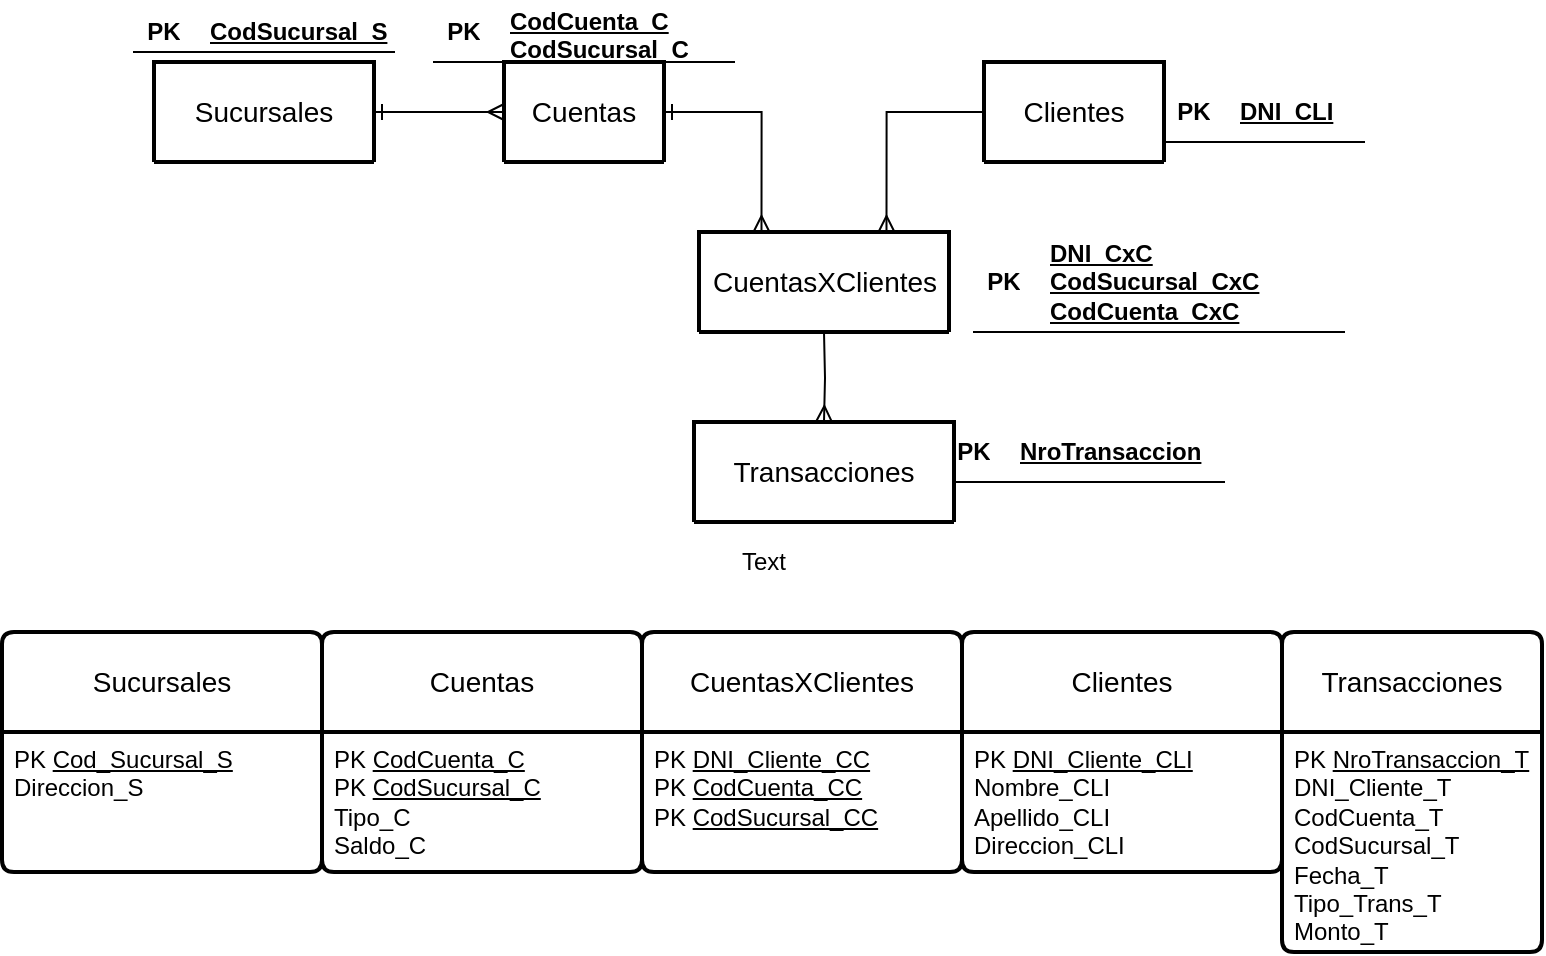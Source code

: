<mxfile version="21.5.2" type="github">
  <diagram name="Página-1" id="SRd3oAynorppFmsBYYN7">
    <mxGraphModel dx="1420" dy="710" grid="1" gridSize="10" guides="1" tooltips="1" connect="1" arrows="1" fold="1" page="1" pageScale="1" pageWidth="827" pageHeight="1169" math="0" shadow="0">
      <root>
        <mxCell id="0" />
        <mxCell id="1" parent="0" />
        <mxCell id="0un2Plr5lw4UfMRJ4hNn-16" style="edgeStyle=orthogonalEdgeStyle;rounded=0;orthogonalLoop=1;jettySize=auto;html=1;exitX=1;exitY=0.5;exitDx=0;exitDy=0;entryX=0;entryY=0.5;entryDx=0;entryDy=0;endArrow=ERmany;endFill=0;startArrow=ERone;startFill=0;" parent="1" source="0un2Plr5lw4UfMRJ4hNn-54" target="0un2Plr5lw4UfMRJ4hNn-56" edge="1">
          <mxGeometry relative="1" as="geometry">
            <mxPoint x="210" y="140" as="sourcePoint" />
            <mxPoint x="270" y="140" as="targetPoint" />
          </mxGeometry>
        </mxCell>
        <mxCell id="0un2Plr5lw4UfMRJ4hNn-19" style="edgeStyle=orthogonalEdgeStyle;rounded=0;orthogonalLoop=1;jettySize=auto;html=1;exitX=1;exitY=0.5;exitDx=0;exitDy=0;entryX=0.25;entryY=0;entryDx=0;entryDy=0;endArrow=ERmany;endFill=0;startArrow=ERone;startFill=0;" parent="1" source="0un2Plr5lw4UfMRJ4hNn-56" target="0un2Plr5lw4UfMRJ4hNn-60" edge="1">
          <mxGeometry relative="1" as="geometry">
            <mxPoint x="370" y="140" as="sourcePoint" />
            <mxPoint x="415" y="210" as="targetPoint" />
          </mxGeometry>
        </mxCell>
        <mxCell id="0un2Plr5lw4UfMRJ4hNn-18" style="edgeStyle=orthogonalEdgeStyle;rounded=0;orthogonalLoop=1;jettySize=auto;html=1;exitX=0;exitY=0.5;exitDx=0;exitDy=0;entryX=0.75;entryY=0;entryDx=0;entryDy=0;endArrow=ERmany;fontSize=12;endFill=0;" parent="1" source="0un2Plr5lw4UfMRJ4hNn-58" target="0un2Plr5lw4UfMRJ4hNn-60" edge="1">
          <mxGeometry relative="1" as="geometry">
            <mxPoint x="510" y="140" as="sourcePoint" />
            <mxPoint x="465" y="210" as="targetPoint" />
          </mxGeometry>
        </mxCell>
        <mxCell id="0un2Plr5lw4UfMRJ4hNn-20" style="edgeStyle=orthogonalEdgeStyle;rounded=0;orthogonalLoop=1;jettySize=auto;html=1;exitX=0.5;exitY=1;exitDx=0;exitDy=0;entryX=0.5;entryY=0;entryDx=0;entryDy=0;endArrow=ERmany;fontSize=12;endFill=0;" parent="1" target="0un2Plr5lw4UfMRJ4hNn-62" edge="1">
          <mxGeometry relative="1" as="geometry">
            <mxPoint x="440" y="250" as="sourcePoint" />
            <mxPoint x="440" y="295" as="targetPoint" />
          </mxGeometry>
        </mxCell>
        <mxCell id="0un2Plr5lw4UfMRJ4hNn-22" value="" style="shape=table;startSize=0;container=1;collapsible=1;childLayout=tableLayout;fixedRows=1;rowLines=0;fontStyle=0;align=center;resizeLast=1;strokeColor=none;fillColor=none;collapsible=0;fontFamily=Helvetica;fontSize=12;fontColor=default;" parent="1" vertex="1">
          <mxGeometry x="500" y="295" width="140" height="30" as="geometry" />
        </mxCell>
        <mxCell id="0un2Plr5lw4UfMRJ4hNn-23" value="" style="shape=tableRow;horizontal=0;startSize=0;swimlaneHead=0;swimlaneBody=0;fillColor=none;collapsible=0;dropTarget=0;points=[[0,0.5],[1,0.5]];portConstraint=eastwest;top=0;left=0;right=0;bottom=1;fontFamily=Helvetica;fontSize=12;fontColor=default;" parent="0un2Plr5lw4UfMRJ4hNn-22" vertex="1">
          <mxGeometry width="140" height="30" as="geometry" />
        </mxCell>
        <mxCell id="0un2Plr5lw4UfMRJ4hNn-24" value="PK" style="shape=partialRectangle;connectable=0;fillColor=none;top=0;left=0;bottom=0;right=0;fontStyle=1;overflow=hidden;whiteSpace=wrap;html=1;fontFamily=Helvetica;fontSize=12;fontColor=default;" parent="0un2Plr5lw4UfMRJ4hNn-23" vertex="1">
          <mxGeometry width="30" height="30" as="geometry">
            <mxRectangle width="30" height="30" as="alternateBounds" />
          </mxGeometry>
        </mxCell>
        <mxCell id="0un2Plr5lw4UfMRJ4hNn-25" value="NroTransaccion" style="shape=partialRectangle;connectable=0;fillColor=none;top=0;left=0;bottom=0;right=0;align=left;spacingLeft=6;fontStyle=5;overflow=hidden;whiteSpace=wrap;html=1;fontFamily=Helvetica;fontSize=12;fontColor=default;" parent="0un2Plr5lw4UfMRJ4hNn-23" vertex="1">
          <mxGeometry x="30" width="110" height="30" as="geometry">
            <mxRectangle width="110" height="30" as="alternateBounds" />
          </mxGeometry>
        </mxCell>
        <mxCell id="0un2Plr5lw4UfMRJ4hNn-34" value="" style="shape=table;startSize=0;container=1;collapsible=1;childLayout=tableLayout;fixedRows=1;rowLines=0;fontStyle=0;align=center;resizeLast=1;strokeColor=none;fillColor=none;collapsible=0;fontFamily=Helvetica;fontSize=12;fontColor=default;" parent="1" vertex="1">
          <mxGeometry x="95" y="90" width="130" height="30" as="geometry" />
        </mxCell>
        <mxCell id="0un2Plr5lw4UfMRJ4hNn-35" value="" style="shape=tableRow;horizontal=0;startSize=0;swimlaneHead=0;swimlaneBody=0;fillColor=none;collapsible=0;dropTarget=0;points=[[0,0.5],[1,0.5]];portConstraint=eastwest;top=0;left=0;right=0;bottom=1;fontFamily=Helvetica;fontSize=12;fontColor=default;" parent="0un2Plr5lw4UfMRJ4hNn-34" vertex="1">
          <mxGeometry width="130" height="20" as="geometry" />
        </mxCell>
        <mxCell id="0un2Plr5lw4UfMRJ4hNn-36" value="PK" style="shape=partialRectangle;connectable=0;fillColor=none;top=0;left=0;bottom=0;right=0;fontStyle=1;overflow=hidden;whiteSpace=wrap;html=1;fontFamily=Helvetica;fontSize=12;fontColor=default;" parent="0un2Plr5lw4UfMRJ4hNn-35" vertex="1">
          <mxGeometry width="30" height="20" as="geometry">
            <mxRectangle width="30" height="20" as="alternateBounds" />
          </mxGeometry>
        </mxCell>
        <mxCell id="0un2Plr5lw4UfMRJ4hNn-37" value="CodSucursal_S" style="shape=partialRectangle;connectable=0;fillColor=none;top=0;left=0;bottom=0;right=0;align=left;spacingLeft=6;fontStyle=5;overflow=hidden;whiteSpace=wrap;html=1;fontFamily=Helvetica;fontSize=12;fontColor=default;" parent="0un2Plr5lw4UfMRJ4hNn-35" vertex="1">
          <mxGeometry x="30" width="100" height="20" as="geometry">
            <mxRectangle width="100" height="20" as="alternateBounds" />
          </mxGeometry>
        </mxCell>
        <mxCell id="0un2Plr5lw4UfMRJ4hNn-38" value="" style="shape=table;startSize=0;container=1;collapsible=1;childLayout=tableLayout;fixedRows=1;rowLines=0;fontStyle=0;align=center;resizeLast=1;strokeColor=none;fillColor=none;collapsible=0;fontFamily=Helvetica;fontSize=12;fontColor=default;" parent="1" vertex="1">
          <mxGeometry x="245" y="85" width="150" height="40" as="geometry" />
        </mxCell>
        <mxCell id="0un2Plr5lw4UfMRJ4hNn-39" value="" style="shape=tableRow;horizontal=0;startSize=0;swimlaneHead=0;swimlaneBody=0;fillColor=none;collapsible=0;dropTarget=0;points=[[0,0.5],[1,0.5]];portConstraint=eastwest;top=0;left=0;right=0;bottom=1;fontFamily=Helvetica;fontSize=12;fontColor=default;" parent="0un2Plr5lw4UfMRJ4hNn-38" vertex="1">
          <mxGeometry width="150" height="30" as="geometry" />
        </mxCell>
        <mxCell id="0un2Plr5lw4UfMRJ4hNn-40" value="PK" style="shape=partialRectangle;connectable=0;fillColor=none;top=0;left=0;bottom=0;right=0;fontStyle=1;overflow=hidden;whiteSpace=wrap;html=1;fontFamily=Helvetica;fontSize=12;fontColor=default;" parent="0un2Plr5lw4UfMRJ4hNn-39" vertex="1">
          <mxGeometry width="30" height="30" as="geometry">
            <mxRectangle width="30" height="30" as="alternateBounds" />
          </mxGeometry>
        </mxCell>
        <mxCell id="0un2Plr5lw4UfMRJ4hNn-41" value="CodCuenta_C&lt;br&gt;CodSucursal_C" style="shape=partialRectangle;connectable=0;fillColor=none;top=0;left=0;bottom=0;right=0;align=left;spacingLeft=6;fontStyle=5;overflow=hidden;whiteSpace=wrap;html=1;fontFamily=Helvetica;fontSize=12;fontColor=default;" parent="0un2Plr5lw4UfMRJ4hNn-39" vertex="1">
          <mxGeometry x="30" width="120" height="30" as="geometry">
            <mxRectangle width="120" height="30" as="alternateBounds" />
          </mxGeometry>
        </mxCell>
        <mxCell id="0un2Plr5lw4UfMRJ4hNn-42" value="" style="shape=table;startSize=0;container=1;collapsible=1;childLayout=tableLayout;fixedRows=1;rowLines=0;fontStyle=0;align=center;resizeLast=1;strokeColor=none;fillColor=none;collapsible=0;fontFamily=Helvetica;fontSize=12;fontColor=default;" parent="1" vertex="1">
          <mxGeometry x="610" y="125" width="100" height="30" as="geometry" />
        </mxCell>
        <mxCell id="0un2Plr5lw4UfMRJ4hNn-43" value="" style="shape=tableRow;horizontal=0;startSize=0;swimlaneHead=0;swimlaneBody=0;fillColor=none;collapsible=0;dropTarget=0;points=[[0,0.5],[1,0.5]];portConstraint=eastwest;top=0;left=0;right=0;bottom=1;fontFamily=Helvetica;fontSize=12;fontColor=default;" parent="0un2Plr5lw4UfMRJ4hNn-42" vertex="1">
          <mxGeometry width="100" height="30" as="geometry" />
        </mxCell>
        <mxCell id="0un2Plr5lw4UfMRJ4hNn-44" value="PK" style="shape=partialRectangle;connectable=0;fillColor=none;top=0;left=0;bottom=0;right=0;fontStyle=1;overflow=hidden;whiteSpace=wrap;html=1;fontFamily=Helvetica;fontSize=12;fontColor=default;" parent="0un2Plr5lw4UfMRJ4hNn-43" vertex="1">
          <mxGeometry width="30" height="30" as="geometry">
            <mxRectangle width="30" height="30" as="alternateBounds" />
          </mxGeometry>
        </mxCell>
        <mxCell id="0un2Plr5lw4UfMRJ4hNn-45" value="DNI_CLI" style="shape=partialRectangle;connectable=0;fillColor=none;top=0;left=0;bottom=0;right=0;align=left;spacingLeft=6;fontStyle=5;overflow=hidden;whiteSpace=wrap;html=1;fontFamily=Helvetica;fontSize=12;fontColor=default;" parent="0un2Plr5lw4UfMRJ4hNn-43" vertex="1">
          <mxGeometry x="30" width="70" height="30" as="geometry">
            <mxRectangle width="70" height="30" as="alternateBounds" />
          </mxGeometry>
        </mxCell>
        <mxCell id="0un2Plr5lw4UfMRJ4hNn-46" value="" style="shape=table;startSize=0;container=1;collapsible=1;childLayout=tableLayout;fixedRows=1;rowLines=0;fontStyle=0;align=center;resizeLast=1;strokeColor=none;fillColor=none;collapsible=0;fontFamily=Helvetica;fontSize=12;fontColor=default;" parent="1" vertex="1">
          <mxGeometry x="515" y="200" width="185" height="60" as="geometry" />
        </mxCell>
        <mxCell id="0un2Plr5lw4UfMRJ4hNn-47" value="" style="shape=tableRow;horizontal=0;startSize=0;swimlaneHead=0;swimlaneBody=0;fillColor=none;collapsible=0;dropTarget=0;points=[[0,0.5],[1,0.5]];portConstraint=eastwest;top=0;left=0;right=0;bottom=1;fontFamily=Helvetica;fontSize=12;fontColor=default;" parent="0un2Plr5lw4UfMRJ4hNn-46" vertex="1">
          <mxGeometry width="185" height="50" as="geometry" />
        </mxCell>
        <mxCell id="0un2Plr5lw4UfMRJ4hNn-48" value="PK" style="shape=partialRectangle;connectable=0;fillColor=none;top=0;left=0;bottom=0;right=0;fontStyle=1;overflow=hidden;whiteSpace=wrap;html=1;fontFamily=Helvetica;fontSize=12;fontColor=default;" parent="0un2Plr5lw4UfMRJ4hNn-47" vertex="1">
          <mxGeometry width="30" height="50" as="geometry">
            <mxRectangle width="30" height="50" as="alternateBounds" />
          </mxGeometry>
        </mxCell>
        <mxCell id="0un2Plr5lw4UfMRJ4hNn-49" value="DNI_CxC&lt;br&gt;CodSucursal_CxC&lt;br&gt;CodCuenta_CxC" style="shape=partialRectangle;connectable=0;fillColor=none;top=0;left=0;bottom=0;right=0;align=left;spacingLeft=6;fontStyle=5;overflow=hidden;whiteSpace=wrap;html=1;fontFamily=Helvetica;fontSize=12;fontColor=default;" parent="0un2Plr5lw4UfMRJ4hNn-47" vertex="1">
          <mxGeometry x="30" width="155" height="50" as="geometry">
            <mxRectangle width="155" height="50" as="alternateBounds" />
          </mxGeometry>
        </mxCell>
        <mxCell id="0un2Plr5lw4UfMRJ4hNn-54" value="Sucursales" style="swimlane;childLayout=stackLayout;horizontal=1;startSize=50;horizontalStack=0;rounded=1;fontSize=14;fontStyle=0;strokeWidth=2;resizeParent=0;resizeLast=1;shadow=0;dashed=0;align=center;arcSize=4;whiteSpace=wrap;html=1;fontFamily=Helvetica;fontColor=default;" parent="1" vertex="1" collapsed="1">
          <mxGeometry x="105" y="115" width="110" height="50" as="geometry">
            <mxRectangle x="105" y="115" width="160" height="120" as="alternateBounds" />
          </mxGeometry>
        </mxCell>
        <mxCell id="0un2Plr5lw4UfMRJ4hNn-55" value="PK &lt;u&gt;Cod_Sucursal_S&lt;/u&gt;&lt;br&gt;Direccion_S" style="align=left;strokeColor=none;fillColor=none;spacingLeft=4;fontSize=12;verticalAlign=top;resizable=0;rotatable=0;part=1;html=1;fontFamily=Helvetica;fontColor=default;" parent="0un2Plr5lw4UfMRJ4hNn-54" vertex="1">
          <mxGeometry y="50" width="160" height="70" as="geometry" />
        </mxCell>
        <mxCell id="0un2Plr5lw4UfMRJ4hNn-56" value="Cuentas" style="swimlane;childLayout=stackLayout;horizontal=1;startSize=50;horizontalStack=0;rounded=1;fontSize=14;fontStyle=0;strokeWidth=2;resizeParent=0;resizeLast=1;shadow=0;dashed=0;align=center;arcSize=4;whiteSpace=wrap;html=1;fontFamily=Helvetica;fontColor=default;" parent="1" vertex="1" collapsed="1">
          <mxGeometry x="280" y="115" width="80" height="50" as="geometry">
            <mxRectangle x="280" y="115" width="160" height="120" as="alternateBounds" />
          </mxGeometry>
        </mxCell>
        <mxCell id="0un2Plr5lw4UfMRJ4hNn-57" value="PK &lt;u&gt;CodCuenta_C&lt;/u&gt;&lt;br&gt;PK &lt;u&gt;CodSucursal_C&lt;/u&gt;&lt;br&gt;Tipo_C&lt;br&gt;Saldo_C" style="align=left;strokeColor=none;fillColor=none;spacingLeft=4;fontSize=12;verticalAlign=top;resizable=0;rotatable=0;part=1;html=1;fontFamily=Helvetica;fontColor=default;" parent="0un2Plr5lw4UfMRJ4hNn-56" vertex="1">
          <mxGeometry y="50" width="160" height="70" as="geometry" />
        </mxCell>
        <mxCell id="0un2Plr5lw4UfMRJ4hNn-58" value="Clientes" style="swimlane;childLayout=stackLayout;horizontal=1;startSize=50;horizontalStack=0;rounded=1;fontSize=14;fontStyle=0;strokeWidth=2;resizeParent=0;resizeLast=1;shadow=0;dashed=0;align=center;arcSize=4;whiteSpace=wrap;html=1;fontFamily=Helvetica;fontColor=default;" parent="1" vertex="1" collapsed="1">
          <mxGeometry x="520" y="115" width="90" height="50" as="geometry">
            <mxRectangle x="520" y="115" width="160" height="120" as="alternateBounds" />
          </mxGeometry>
        </mxCell>
        <mxCell id="0un2Plr5lw4UfMRJ4hNn-59" value="PK &lt;u&gt;DNI_Cliente_CLI&lt;/u&gt;&lt;br&gt;Nombre_CLI&lt;br&gt;Apellido_CLI&lt;br&gt;Direccion_CLI" style="align=left;strokeColor=none;fillColor=none;spacingLeft=4;fontSize=12;verticalAlign=top;resizable=0;rotatable=0;part=1;html=1;fontFamily=Helvetica;fontColor=default;" parent="0un2Plr5lw4UfMRJ4hNn-58" vertex="1">
          <mxGeometry y="50" width="160" height="70" as="geometry" />
        </mxCell>
        <mxCell id="0un2Plr5lw4UfMRJ4hNn-60" value="CuentasXClientes" style="swimlane;childLayout=stackLayout;horizontal=1;startSize=50;horizontalStack=0;rounded=1;fontSize=14;fontStyle=0;strokeWidth=2;resizeParent=0;resizeLast=1;shadow=0;dashed=0;align=center;arcSize=4;whiteSpace=wrap;html=1;fontFamily=Helvetica;fontColor=default;" parent="1" vertex="1" collapsed="1">
          <mxGeometry x="377.5" y="200" width="125" height="50" as="geometry">
            <mxRectangle x="377.5" y="200" width="160" height="120" as="alternateBounds" />
          </mxGeometry>
        </mxCell>
        <mxCell id="0un2Plr5lw4UfMRJ4hNn-61" value="PK &lt;u&gt;DNI_Cliente_CC&lt;/u&gt;&lt;br&gt;PK &lt;u&gt;CodCuenta_CC&lt;/u&gt;&lt;br&gt;PK &lt;u&gt;CodSucursal_CC&lt;/u&gt;" style="align=left;strokeColor=none;fillColor=none;spacingLeft=4;fontSize=12;verticalAlign=top;resizable=0;rotatable=0;part=1;html=1;fontFamily=Helvetica;fontColor=default;" parent="0un2Plr5lw4UfMRJ4hNn-60" vertex="1">
          <mxGeometry y="50" width="160" height="70" as="geometry" />
        </mxCell>
        <mxCell id="0un2Plr5lw4UfMRJ4hNn-62" value="Transacciones" style="swimlane;childLayout=stackLayout;horizontal=1;startSize=50;horizontalStack=0;rounded=1;fontSize=14;fontStyle=0;strokeWidth=2;resizeParent=0;resizeLast=1;shadow=0;dashed=0;align=center;arcSize=4;whiteSpace=wrap;html=1;fontFamily=Helvetica;fontColor=default;" parent="1" vertex="1" collapsed="1">
          <mxGeometry x="375" y="295" width="130" height="50" as="geometry">
            <mxRectangle x="375" y="295" width="125" height="160" as="alternateBounds" />
          </mxGeometry>
        </mxCell>
        <mxCell id="0un2Plr5lw4UfMRJ4hNn-63" value="PK &lt;u&gt;NroTransaccion_T&lt;/u&gt;&lt;br&gt;DNI_Cliente_T&lt;br&gt;CodCuenta_T&lt;br&gt;CodSucursal_T&lt;br&gt;Fecha_T&lt;br&gt;Tipo_Trans_T&lt;br&gt;Monto_T" style="align=left;strokeColor=none;fillColor=none;spacingLeft=4;fontSize=12;verticalAlign=top;resizable=0;rotatable=0;part=1;html=1;fontFamily=Helvetica;fontColor=default;" parent="0un2Plr5lw4UfMRJ4hNn-62" vertex="1">
          <mxGeometry y="50" width="125" height="110" as="geometry" />
        </mxCell>
        <mxCell id="0un2Plr5lw4UfMRJ4hNn-64" value="Sucursales" style="swimlane;childLayout=stackLayout;horizontal=1;startSize=50;horizontalStack=0;rounded=1;fontSize=14;fontStyle=0;strokeWidth=2;resizeParent=0;resizeLast=1;shadow=0;dashed=0;align=center;arcSize=4;whiteSpace=wrap;html=1;fontFamily=Helvetica;fontColor=default;" parent="1" vertex="1">
          <mxGeometry x="29" y="400" width="160" height="120" as="geometry">
            <mxRectangle x="30" y="400" width="110" height="50" as="alternateBounds" />
          </mxGeometry>
        </mxCell>
        <mxCell id="0un2Plr5lw4UfMRJ4hNn-65" value="PK &lt;u&gt;Cod_Sucursal_S&lt;/u&gt;&lt;br&gt;Direccion_S" style="align=left;strokeColor=none;fillColor=none;spacingLeft=4;fontSize=12;verticalAlign=top;resizable=0;rotatable=0;part=1;html=1;fontFamily=Helvetica;fontColor=default;" parent="0un2Plr5lw4UfMRJ4hNn-64" vertex="1">
          <mxGeometry y="50" width="160" height="70" as="geometry" />
        </mxCell>
        <mxCell id="0un2Plr5lw4UfMRJ4hNn-66" value="Cuentas" style="swimlane;childLayout=stackLayout;horizontal=1;startSize=50;horizontalStack=0;rounded=1;fontSize=14;fontStyle=0;strokeWidth=2;resizeParent=0;resizeLast=1;shadow=0;dashed=0;align=center;arcSize=4;whiteSpace=wrap;html=1;fontFamily=Helvetica;fontColor=default;" parent="1" vertex="1">
          <mxGeometry x="189" y="400" width="160" height="120" as="geometry">
            <mxRectangle x="270" y="420" width="80" height="50" as="alternateBounds" />
          </mxGeometry>
        </mxCell>
        <mxCell id="0un2Plr5lw4UfMRJ4hNn-67" value="PK &lt;u&gt;CodCuenta_C&lt;/u&gt;&lt;br&gt;PK &lt;u&gt;CodSucursal_C&lt;/u&gt;&lt;br&gt;Tipo_C&lt;br&gt;Saldo_C" style="align=left;strokeColor=none;fillColor=none;spacingLeft=4;fontSize=12;verticalAlign=top;resizable=0;rotatable=0;part=1;html=1;fontFamily=Helvetica;fontColor=default;" parent="0un2Plr5lw4UfMRJ4hNn-66" vertex="1">
          <mxGeometry y="50" width="160" height="70" as="geometry" />
        </mxCell>
        <mxCell id="0un2Plr5lw4UfMRJ4hNn-68" value="CuentasXClientes" style="swimlane;childLayout=stackLayout;horizontal=1;startSize=50;horizontalStack=0;rounded=1;fontSize=14;fontStyle=0;strokeWidth=2;resizeParent=0;resizeLast=1;shadow=0;dashed=0;align=center;arcSize=4;whiteSpace=wrap;html=1;fontFamily=Helvetica;fontColor=default;" parent="1" vertex="1">
          <mxGeometry x="349" y="400" width="160" height="120" as="geometry">
            <mxRectangle x="380" y="420" width="125" height="50" as="alternateBounds" />
          </mxGeometry>
        </mxCell>
        <mxCell id="0un2Plr5lw4UfMRJ4hNn-69" value="PK &lt;u&gt;DNI_Cliente_CC&lt;/u&gt;&lt;br&gt;PK &lt;u&gt;CodCuenta_CC&lt;/u&gt;&lt;br&gt;PK &lt;u&gt;CodSucursal_CC&lt;/u&gt;" style="align=left;strokeColor=none;fillColor=none;spacingLeft=4;fontSize=12;verticalAlign=top;resizable=0;rotatable=0;part=1;html=1;fontFamily=Helvetica;fontColor=default;" parent="0un2Plr5lw4UfMRJ4hNn-68" vertex="1">
          <mxGeometry y="50" width="160" height="70" as="geometry" />
        </mxCell>
        <mxCell id="0un2Plr5lw4UfMRJ4hNn-70" value="Clientes" style="swimlane;childLayout=stackLayout;horizontal=1;startSize=50;horizontalStack=0;rounded=1;fontSize=14;fontStyle=0;strokeWidth=2;resizeParent=0;resizeLast=1;shadow=0;dashed=0;align=center;arcSize=4;whiteSpace=wrap;html=1;fontFamily=Helvetica;fontColor=default;" parent="1" vertex="1">
          <mxGeometry x="509" y="400" width="160" height="120" as="geometry">
            <mxRectangle x="610" y="410" width="90" height="50" as="alternateBounds" />
          </mxGeometry>
        </mxCell>
        <mxCell id="0un2Plr5lw4UfMRJ4hNn-71" value="PK &lt;u&gt;DNI_Cliente_CLI&lt;/u&gt;&lt;br&gt;Nombre_CLI&lt;br&gt;Apellido_CLI&lt;br&gt;Direccion_CLI" style="align=left;strokeColor=none;fillColor=none;spacingLeft=4;fontSize=12;verticalAlign=top;resizable=0;rotatable=0;part=1;html=1;fontFamily=Helvetica;fontColor=default;" parent="0un2Plr5lw4UfMRJ4hNn-70" vertex="1">
          <mxGeometry y="50" width="160" height="70" as="geometry" />
        </mxCell>
        <mxCell id="0un2Plr5lw4UfMRJ4hNn-74" value="Transacciones" style="swimlane;childLayout=stackLayout;horizontal=1;startSize=50;horizontalStack=0;rounded=1;fontSize=14;fontStyle=0;strokeWidth=2;resizeParent=0;resizeLast=1;shadow=0;dashed=0;align=center;arcSize=4;whiteSpace=wrap;html=1;fontFamily=Helvetica;fontColor=default;" parent="1" vertex="1">
          <mxGeometry x="669" y="400" width="130" height="160" as="geometry">
            <mxRectangle x="660" y="420" width="130" height="50" as="alternateBounds" />
          </mxGeometry>
        </mxCell>
        <mxCell id="0un2Plr5lw4UfMRJ4hNn-75" value="PK &lt;u&gt;NroTransaccion_T&lt;/u&gt;&lt;br&gt;DNI_Cliente_T&lt;br&gt;CodCuenta_T&lt;br&gt;CodSucursal_T&lt;br&gt;Fecha_T&lt;br&gt;Tipo_Trans_T&lt;br&gt;Monto_T" style="align=left;strokeColor=none;fillColor=none;spacingLeft=4;fontSize=12;verticalAlign=top;resizable=0;rotatable=0;part=1;html=1;fontFamily=Helvetica;fontColor=default;" parent="0un2Plr5lw4UfMRJ4hNn-74" vertex="1">
          <mxGeometry y="50" width="130" height="110" as="geometry" />
        </mxCell>
        <mxCell id="f7Q4hKNYixfwZv-z0ea2-1" value="Text" style="text;strokeColor=none;align=center;fillColor=none;html=1;verticalAlign=middle;whiteSpace=wrap;rounded=0;" vertex="1" parent="1">
          <mxGeometry x="380" y="350" width="60" height="30" as="geometry" />
        </mxCell>
      </root>
    </mxGraphModel>
  </diagram>
</mxfile>

